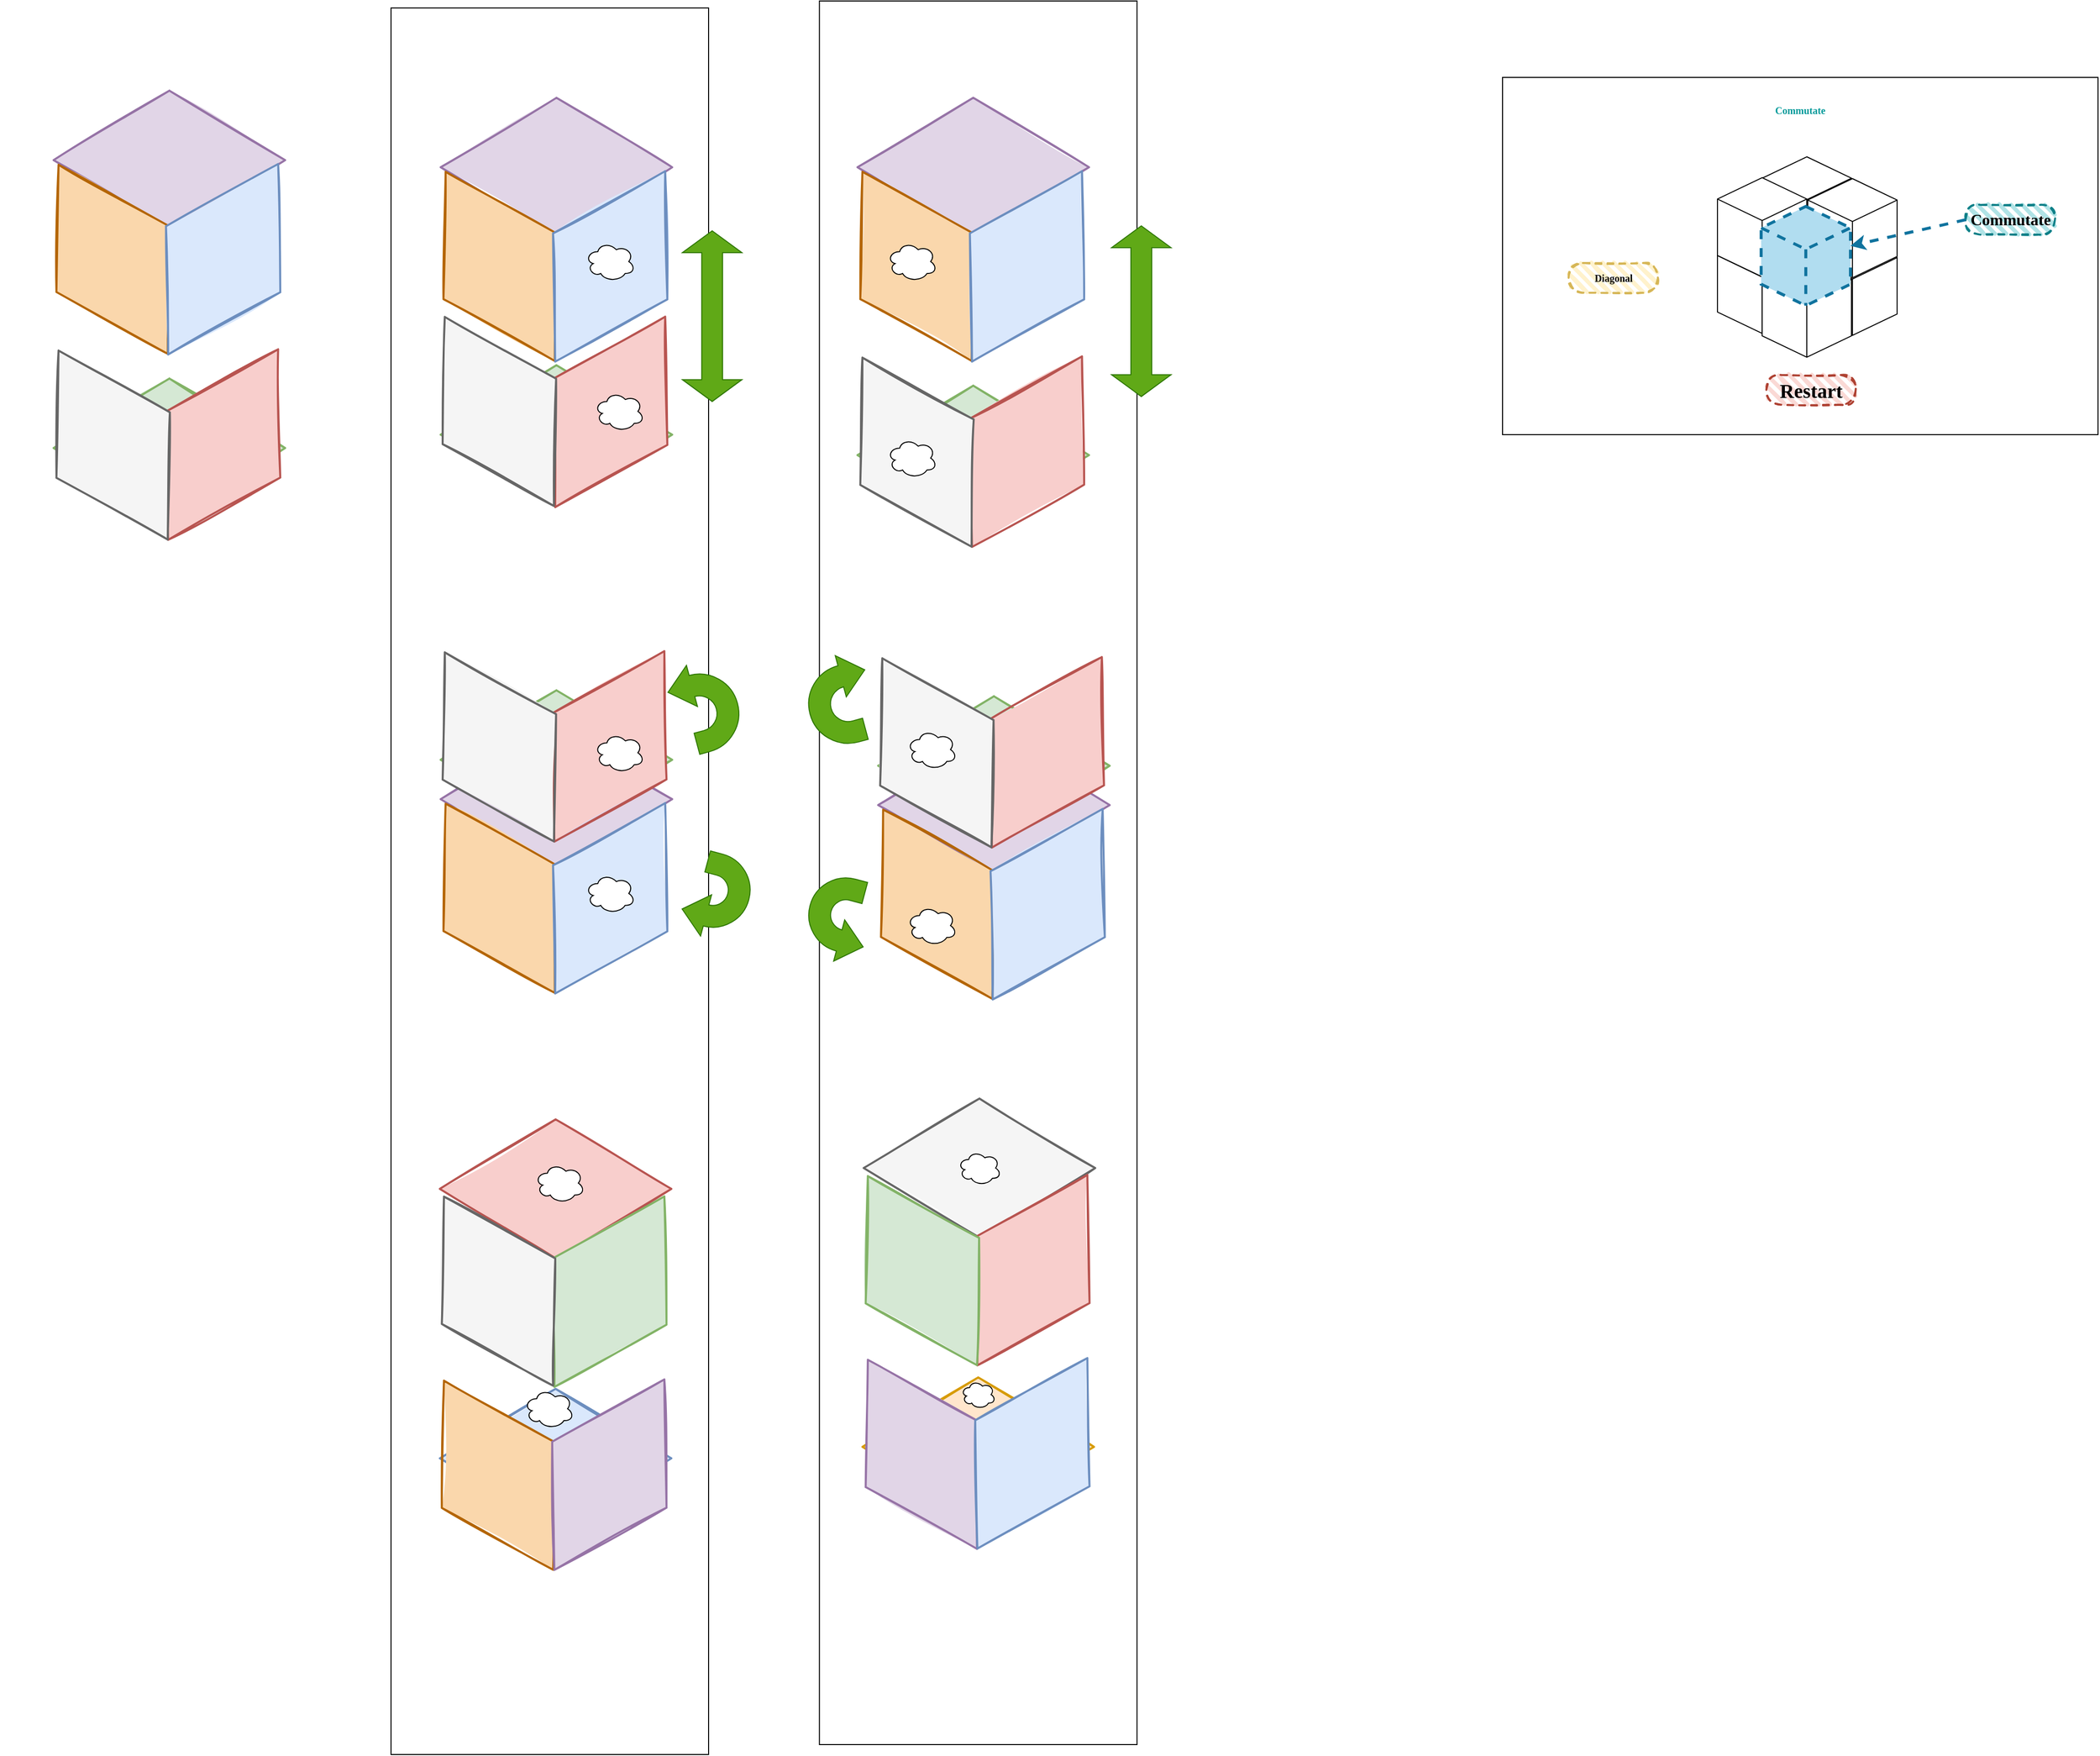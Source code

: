 <mxfile version="21.6.8" type="github">
  <diagram name="第 1 页" id="_g9lXYm47fpT5J8KI27-">
    <mxGraphModel dx="250" dy="1853" grid="1" gridSize="10" guides="1" tooltips="1" connect="1" arrows="1" fold="1" page="1" pageScale="1" pageWidth="827" pageHeight="1169" math="0" shadow="0">
      <root>
        <mxCell id="0" />
        <mxCell id="1" parent="0" />
        <mxCell id="emS_NjglVz8rNLvYVVVI-162" value="" style="rounded=0;whiteSpace=wrap;html=1;" vertex="1" parent="1">
          <mxGeometry x="2181.67" y="-77" width="320" height="1757" as="geometry" />
        </mxCell>
        <mxCell id="emS_NjglVz8rNLvYVVVI-142" value="" style="rounded=0;whiteSpace=wrap;html=1;" vertex="1" parent="1">
          <mxGeometry x="1750" y="-70" width="320" height="1760" as="geometry" />
        </mxCell>
        <mxCell id="emS_NjglVz8rNLvYVVVI-1" value="" style="rounded=0;whiteSpace=wrap;html=1;" vertex="1" parent="1">
          <mxGeometry x="2870.0" width="600" height="360" as="geometry" />
        </mxCell>
        <mxCell id="emS_NjglVz8rNLvYVVVI-2" value="" style="html=1;whiteSpace=wrap;shape=isoCube2;backgroundOutline=1;isoAngle=15;" vertex="1" parent="1">
          <mxGeometry x="3086.57" y="158" width="90" height="100" as="geometry" />
        </mxCell>
        <mxCell id="emS_NjglVz8rNLvYVVVI-3" value="" style="html=1;whiteSpace=wrap;shape=isoCube2;backgroundOutline=1;isoAngle=15;" vertex="1" parent="1">
          <mxGeometry x="3177.57" y="160" width="90" height="100" as="geometry" />
        </mxCell>
        <mxCell id="emS_NjglVz8rNLvYVVVI-4" value="" style="html=1;whiteSpace=wrap;shape=isoCube2;backgroundOutline=1;isoAngle=15;" vertex="1" parent="1">
          <mxGeometry x="3131.57" y="182" width="90" height="100" as="geometry" />
        </mxCell>
        <mxCell id="emS_NjglVz8rNLvYVVVI-5" value="" style="html=1;whiteSpace=wrap;shape=isoCube2;backgroundOutline=1;isoAngle=15;" vertex="1" parent="1">
          <mxGeometry x="3131.57" y="80" width="90" height="100" as="geometry" />
        </mxCell>
        <mxCell id="emS_NjglVz8rNLvYVVVI-6" value="" style="html=1;whiteSpace=wrap;shape=isoCube2;backgroundOutline=1;isoAngle=15;" vertex="1" parent="1">
          <mxGeometry x="3086.57" y="101" width="90" height="100" as="geometry" />
        </mxCell>
        <mxCell id="emS_NjglVz8rNLvYVVVI-7" value="" style="html=1;whiteSpace=wrap;shape=isoCube2;backgroundOutline=1;isoAngle=15;" vertex="1" parent="1">
          <mxGeometry x="3177.57" y="102" width="90" height="100" as="geometry" />
        </mxCell>
        <mxCell id="emS_NjglVz8rNLvYVVVI-8" value="" style="html=1;whiteSpace=wrap;shape=isoCube2;backgroundOutline=1;isoAngle=15;strokeColor=#10739e;fillColor=#b1ddf0;strokeWidth=3;dashed=1;" vertex="1" parent="1">
          <mxGeometry x="3130.57" y="130" width="90" height="100" as="geometry" />
        </mxCell>
        <mxCell id="emS_NjglVz8rNLvYVVVI-9" value="&lt;font size=&quot;1&quot; face=&quot;Comic Sans MS&quot;&gt;&lt;b style=&quot;font-size: 16px;&quot;&gt;Commutate&lt;/b&gt;&lt;/font&gt;" style="html=1;whiteSpace=wrap;shape=label;backgroundOutline=1;isoAngle=15;rounded=1;strokeWidth=2;fillWeight=4;hachureGap=8;hachureAngle=45;fillColor=#b0e3e6;sketch=1;arcSize=50;strokeColor=#0e8088;dashed=1;" vertex="1" parent="1">
          <mxGeometry x="3336.57" y="128.44" width="90" height="30" as="geometry" />
        </mxCell>
        <mxCell id="emS_NjglVz8rNLvYVVVI-11" value="&lt;font color=&quot;#009999&quot; size=&quot;1&quot; face=&quot;Comic Sans MS&quot;&gt;&lt;b style=&quot;&quot;&gt;Commutate&lt;br&gt;&lt;/b&gt;&lt;/font&gt;" style="html=1;whiteSpace=wrap;shape=label;backgroundOutline=1;isoAngle=15;rounded=1;strokeWidth=2;fillWeight=4;hachureGap=8;hachureAngle=45;fillColor=none;sketch=1;arcSize=50;strokeColor=none;" vertex="1" parent="1">
          <mxGeometry x="3090" y="18.44" width="160" height="30" as="geometry" />
        </mxCell>
        <mxCell id="emS_NjglVz8rNLvYVVVI-12" value="" style="endArrow=classic;html=1;rounded=1;exitX=0;exitY=0.5;exitDx=0;exitDy=0;strokeWidth=3;dashed=1;strokeColor=#10739E;" edge="1" parent="1" source="emS_NjglVz8rNLvYVVVI-9" target="emS_NjglVz8rNLvYVVVI-8">
          <mxGeometry width="50" height="50" relative="1" as="geometry">
            <mxPoint x="3306.57" y="301.44" as="sourcePoint" />
            <mxPoint x="3356.57" y="251.44" as="targetPoint" />
            <Array as="points" />
          </mxGeometry>
        </mxCell>
        <mxCell id="emS_NjglVz8rNLvYVVVI-28" value="&lt;font size=&quot;1&quot; style=&quot;&quot; face=&quot;Comic Sans MS&quot;&gt;&lt;b style=&quot;&quot;&gt;Diagonal&lt;/b&gt;&lt;/font&gt;" style="html=1;whiteSpace=wrap;shape=label;backgroundOutline=1;isoAngle=15;rounded=1;strokeWidth=2;fillWeight=4;hachureGap=8;hachureAngle=45;fillColor=#fff2cc;sketch=1;arcSize=50;strokeColor=#d6b656;dashed=1;" vertex="1" parent="1">
          <mxGeometry x="2936.57" y="187.0" width="90" height="30" as="geometry" />
        </mxCell>
        <mxCell id="emS_NjglVz8rNLvYVVVI-42" value="&lt;font face=&quot;Comic Sans MS&quot; style=&quot;font-size: 20px;&quot;&gt;&lt;b&gt;Restart&lt;/b&gt;&lt;/font&gt;" style="html=1;whiteSpace=wrap;shape=label;backgroundOutline=1;isoAngle=15;rounded=1;strokeWidth=2;fillWeight=4;hachureGap=8;hachureAngle=45;fillColor=#fad9d5;sketch=1;arcSize=50;strokeColor=#ae4132;dashed=1;" vertex="1" parent="1">
          <mxGeometry x="3135.81" y="299.88" width="90" height="30" as="geometry" />
        </mxCell>
        <mxCell id="emS_NjglVz8rNLvYVVVI-72" value="" style="html=1;whiteSpace=wrap;aspect=fixed;shape=rhombus;perimeter=rhombusPerimeter;strokeWidth=2;fillWeight=-1;hachureGap=8;fillStyle=solid;fillColor=#e1d5e7;sketch=1;strokeColor=#9673a6;" vertex="1" parent="1">
          <mxGeometry x="1410" y="13.39" width="233.33" height="140" as="geometry" />
        </mxCell>
        <mxCell id="emS_NjglVz8rNLvYVVVI-73" value="" style="html=1;whiteSpace=wrap;aspect=fixed;shape=rhombus;rotation=-120;fillColor=#fad7ac;strokeColor=#b46504;perimeter=rhombusPerimeter;strokeWidth=2;fillWeight=-1;hachureGap=8;fillStyle=solid;sketch=1;" vertex="1" parent="1">
          <mxGeometry x="1360" y="117.28" width="220" height="132" as="geometry" />
        </mxCell>
        <mxCell id="emS_NjglVz8rNLvYVVVI-74" value="" style="html=1;whiteSpace=wrap;aspect=fixed;shape=rhombus;rotation=120;fillColor=#dae8fc;strokeColor=#6c8ebf;perimeter=rhombusPerimeter;strokeWidth=2;fillWeight=-1;hachureGap=8;fillStyle=solid;sketch=1;" vertex="1" parent="1">
          <mxGeometry x="1470" y="116.78" width="221.67" height="133" as="geometry" />
        </mxCell>
        <mxCell id="emS_NjglVz8rNLvYVVVI-93" value="" style="html=1;whiteSpace=wrap;aspect=fixed;shape=rhombus;perimeter=rhombusPerimeter;strokeWidth=2;fillWeight=-1;hachureGap=8;fillStyle=solid;fillColor=#d5e8d4;sketch=1;strokeColor=#82b366;" vertex="1" parent="1">
          <mxGeometry x="1410" y="303.46" width="233.33" height="140" as="geometry" />
        </mxCell>
        <mxCell id="emS_NjglVz8rNLvYVVVI-81" value="" style="html=1;whiteSpace=wrap;aspect=fixed;shape=rhombus;rotation=120;fillColor=#f8cecc;strokeColor=#b85450;perimeter=rhombusPerimeter;strokeWidth=2;fillWeight=-1;hachureGap=8;fillStyle=solid;sketch=1;" vertex="1" parent="1">
          <mxGeometry x="1470" y="303.46" width="221.67" height="133" as="geometry" />
        </mxCell>
        <mxCell id="emS_NjglVz8rNLvYVVVI-80" value="" style="html=1;whiteSpace=wrap;aspect=fixed;shape=rhombus;rotation=-120;fillColor=#f5f5f5;strokeColor=#666666;perimeter=rhombusPerimeter;strokeWidth=2;fillWeight=-1;hachureGap=8;fillStyle=solid;sketch=1;fontColor=#333333;" vertex="1" parent="1">
          <mxGeometry x="1360" y="304.46" width="220" height="132" as="geometry" />
        </mxCell>
        <mxCell id="emS_NjglVz8rNLvYVVVI-98" value="" style="html=1;whiteSpace=wrap;aspect=fixed;shape=rhombus;perimeter=rhombusPerimeter;strokeWidth=2;fillWeight=-1;hachureGap=8;fillStyle=solid;fillColor=#e1d5e7;sketch=1;strokeColor=#9673a6;" vertex="1" parent="1">
          <mxGeometry x="1800" y="20.54" width="233.33" height="140" as="geometry" />
        </mxCell>
        <mxCell id="emS_NjglVz8rNLvYVVVI-99" value="" style="html=1;whiteSpace=wrap;aspect=fixed;shape=rhombus;rotation=-120;fillColor=#fad7ac;strokeColor=#b46504;perimeter=rhombusPerimeter;strokeWidth=2;fillWeight=-1;hachureGap=8;fillStyle=solid;sketch=1;" vertex="1" parent="1">
          <mxGeometry x="1750" y="124.43" width="220" height="132" as="geometry" />
        </mxCell>
        <mxCell id="emS_NjglVz8rNLvYVVVI-100" value="" style="html=1;whiteSpace=wrap;aspect=fixed;shape=rhombus;rotation=120;fillColor=#dae8fc;strokeColor=#6c8ebf;perimeter=rhombusPerimeter;strokeWidth=2;fillWeight=-1;hachureGap=8;fillStyle=solid;sketch=1;" vertex="1" parent="1">
          <mxGeometry x="1860" y="123.93" width="221.67" height="133" as="geometry" />
        </mxCell>
        <mxCell id="emS_NjglVz8rNLvYVVVI-101" value="" style="html=1;whiteSpace=wrap;aspect=fixed;shape=rhombus;perimeter=rhombusPerimeter;strokeWidth=2;fillWeight=-1;hachureGap=8;fillStyle=solid;fillColor=#d5e8d4;sketch=1;strokeColor=#82b366;" vertex="1" parent="1">
          <mxGeometry x="1800" y="290.0" width="233.33" height="140" as="geometry" />
        </mxCell>
        <mxCell id="emS_NjglVz8rNLvYVVVI-102" value="" style="html=1;whiteSpace=wrap;aspect=fixed;shape=rhombus;rotation=120;fillColor=#f8cecc;strokeColor=#b85450;perimeter=rhombusPerimeter;strokeWidth=2;fillWeight=-1;hachureGap=8;fillStyle=solid;sketch=1;" vertex="1" parent="1">
          <mxGeometry x="1860.01" y="270.58" width="221.67" height="133" as="geometry" />
        </mxCell>
        <mxCell id="emS_NjglVz8rNLvYVVVI-103" value="" style="html=1;whiteSpace=wrap;aspect=fixed;shape=rhombus;rotation=-120;fillColor=#f5f5f5;strokeColor=#666666;perimeter=rhombusPerimeter;strokeWidth=2;fillWeight=-1;hachureGap=8;fillStyle=solid;sketch=1;fontColor=#333333;" vertex="1" parent="1">
          <mxGeometry x="1749.17" y="270.58" width="220" height="132" as="geometry" />
        </mxCell>
        <mxCell id="emS_NjglVz8rNLvYVVVI-104" value="" style="ellipse;shape=cloud;whiteSpace=wrap;html=1;" vertex="1" parent="1">
          <mxGeometry x="1945.84" y="165.58" width="50" height="40" as="geometry" />
        </mxCell>
        <mxCell id="emS_NjglVz8rNLvYVVVI-105" value="" style="ellipse;shape=cloud;whiteSpace=wrap;html=1;" vertex="1" parent="1">
          <mxGeometry x="1955.01" y="316.58" width="50" height="40" as="geometry" />
        </mxCell>
        <mxCell id="emS_NjglVz8rNLvYVVVI-120" value="" style="html=1;whiteSpace=wrap;aspect=fixed;shape=rhombus;perimeter=rhombusPerimeter;strokeWidth=2;fillWeight=-1;hachureGap=8;fillStyle=solid;fillColor=#e1d5e7;sketch=1;strokeColor=#9673a6;" vertex="1" parent="1">
          <mxGeometry x="2220" y="20.54" width="233.33" height="140" as="geometry" />
        </mxCell>
        <mxCell id="emS_NjglVz8rNLvYVVVI-121" value="" style="html=1;whiteSpace=wrap;aspect=fixed;shape=rhombus;rotation=-120;fillColor=#fad7ac;strokeColor=#b46504;perimeter=rhombusPerimeter;strokeWidth=2;fillWeight=-1;hachureGap=8;fillStyle=solid;sketch=1;" vertex="1" parent="1">
          <mxGeometry x="2170" y="124.43" width="220" height="132" as="geometry" />
        </mxCell>
        <mxCell id="emS_NjglVz8rNLvYVVVI-122" value="" style="html=1;whiteSpace=wrap;aspect=fixed;shape=rhombus;rotation=120;fillColor=#dae8fc;strokeColor=#6c8ebf;perimeter=rhombusPerimeter;strokeWidth=2;fillWeight=-1;hachureGap=8;fillStyle=solid;sketch=1;" vertex="1" parent="1">
          <mxGeometry x="2280" y="123.93" width="221.67" height="133" as="geometry" />
        </mxCell>
        <mxCell id="emS_NjglVz8rNLvYVVVI-123" value="" style="html=1;whiteSpace=wrap;aspect=fixed;shape=rhombus;perimeter=rhombusPerimeter;strokeWidth=2;fillWeight=-1;hachureGap=8;fillStyle=solid;fillColor=#d5e8d4;sketch=1;strokeColor=#82b366;" vertex="1" parent="1">
          <mxGeometry x="2220" y="310.61" width="233.33" height="140" as="geometry" />
        </mxCell>
        <mxCell id="emS_NjglVz8rNLvYVVVI-124" value="" style="html=1;whiteSpace=wrap;aspect=fixed;shape=rhombus;rotation=120;fillColor=#f8cecc;strokeColor=#b85450;perimeter=rhombusPerimeter;strokeWidth=2;fillWeight=-1;hachureGap=8;fillStyle=solid;sketch=1;" vertex="1" parent="1">
          <mxGeometry x="2280" y="310.61" width="221.67" height="133" as="geometry" />
        </mxCell>
        <mxCell id="emS_NjglVz8rNLvYVVVI-125" value="" style="html=1;whiteSpace=wrap;aspect=fixed;shape=rhombus;rotation=-120;fillColor=#f5f5f5;strokeColor=#666666;perimeter=rhombusPerimeter;strokeWidth=2;fillWeight=-1;hachureGap=8;fillStyle=solid;sketch=1;fontColor=#333333;" vertex="1" parent="1">
          <mxGeometry x="2170" y="311.61" width="220" height="132" as="geometry" />
        </mxCell>
        <mxCell id="emS_NjglVz8rNLvYVVVI-126" value="" style="ellipse;shape=cloud;whiteSpace=wrap;html=1;" vertex="1" parent="1">
          <mxGeometry x="2250" y="165.58" width="50" height="40" as="geometry" />
        </mxCell>
        <mxCell id="emS_NjglVz8rNLvYVVVI-127" value="" style="ellipse;shape=cloud;whiteSpace=wrap;html=1;" vertex="1" parent="1">
          <mxGeometry x="2250" y="363.58" width="50" height="40" as="geometry" />
        </mxCell>
        <mxCell id="emS_NjglVz8rNLvYVVVI-134" value="" style="html=1;whiteSpace=wrap;aspect=fixed;shape=rhombus;perimeter=rhombusPerimeter;strokeWidth=2;fillWeight=-1;hachureGap=8;fillStyle=solid;fillColor=#e1d5e7;sketch=1;strokeColor=#9673a6;" vertex="1" parent="1">
          <mxGeometry x="1800" y="657.3" width="233.33" height="140" as="geometry" />
        </mxCell>
        <mxCell id="emS_NjglVz8rNLvYVVVI-135" value="" style="html=1;whiteSpace=wrap;aspect=fixed;shape=rhombus;rotation=-120;fillColor=#fad7ac;strokeColor=#b46504;perimeter=rhombusPerimeter;strokeWidth=2;fillWeight=-1;hachureGap=8;fillStyle=solid;sketch=1;" vertex="1" parent="1">
          <mxGeometry x="1750" y="761.19" width="220" height="132" as="geometry" />
        </mxCell>
        <mxCell id="emS_NjglVz8rNLvYVVVI-136" value="" style="html=1;whiteSpace=wrap;aspect=fixed;shape=rhombus;rotation=120;fillColor=#dae8fc;strokeColor=#6c8ebf;perimeter=rhombusPerimeter;strokeWidth=2;fillWeight=-1;hachureGap=8;fillStyle=solid;sketch=1;" vertex="1" parent="1">
          <mxGeometry x="1860" y="760.69" width="221.67" height="133" as="geometry" />
        </mxCell>
        <mxCell id="emS_NjglVz8rNLvYVVVI-137" value="" style="html=1;whiteSpace=wrap;aspect=fixed;shape=rhombus;perimeter=rhombusPerimeter;strokeWidth=2;fillWeight=-1;hachureGap=8;fillStyle=solid;fillColor=#d5e8d4;sketch=1;strokeColor=#82b366;" vertex="1" parent="1">
          <mxGeometry x="1800" y="617.66" width="233.33" height="140" as="geometry" />
        </mxCell>
        <mxCell id="emS_NjglVz8rNLvYVVVI-138" value="" style="html=1;whiteSpace=wrap;aspect=fixed;shape=rhombus;rotation=120;fillColor=#f8cecc;strokeColor=#b85450;perimeter=rhombusPerimeter;strokeWidth=2;fillWeight=-1;hachureGap=8;fillStyle=solid;sketch=1;" vertex="1" parent="1">
          <mxGeometry x="1859.17" y="607.62" width="221.67" height="133" as="geometry" />
        </mxCell>
        <mxCell id="emS_NjglVz8rNLvYVVVI-139" value="" style="html=1;whiteSpace=wrap;aspect=fixed;shape=rhombus;rotation=-120;fillColor=#f5f5f5;strokeColor=#666666;perimeter=rhombusPerimeter;strokeWidth=2;fillWeight=-1;hachureGap=8;fillStyle=solid;sketch=1;fontColor=#333333;" vertex="1" parent="1">
          <mxGeometry x="1749.17" y="608.62" width="220" height="132" as="geometry" />
        </mxCell>
        <mxCell id="emS_NjglVz8rNLvYVVVI-140" value="" style="ellipse;shape=cloud;whiteSpace=wrap;html=1;" vertex="1" parent="1">
          <mxGeometry x="1945.84" y="802.34" width="50" height="40" as="geometry" />
        </mxCell>
        <mxCell id="emS_NjglVz8rNLvYVVVI-141" value="" style="ellipse;shape=cloud;whiteSpace=wrap;html=1;" vertex="1" parent="1">
          <mxGeometry x="1955.01" y="660.59" width="50" height="40" as="geometry" />
        </mxCell>
        <mxCell id="emS_NjglVz8rNLvYVVVI-147" value="" style="html=1;whiteSpace=wrap;aspect=fixed;shape=rhombus;perimeter=rhombusPerimeter;strokeWidth=2;fillWeight=-1;hachureGap=8;fillStyle=solid;fillColor=#dae8fc;sketch=1;strokeColor=#6c8ebf;" vertex="1" parent="1">
          <mxGeometry x="1799.17" y="1321.55" width="233.33" height="140" as="geometry" />
        </mxCell>
        <mxCell id="emS_NjglVz8rNLvYVVVI-148" value="" style="html=1;whiteSpace=wrap;aspect=fixed;shape=rhombus;rotation=-120;fillColor=#fad7ac;strokeColor=#b46504;perimeter=rhombusPerimeter;strokeWidth=2;fillWeight=-1;hachureGap=8;fillStyle=solid;sketch=1;" vertex="1" parent="1">
          <mxGeometry x="1748.34" y="1342.55" width="220" height="132" as="geometry" />
        </mxCell>
        <mxCell id="emS_NjglVz8rNLvYVVVI-149" value="" style="html=1;whiteSpace=wrap;aspect=fixed;shape=rhombus;rotation=120;fillColor=#e1d5e7;strokeColor=#9673a6;perimeter=rhombusPerimeter;strokeWidth=2;fillWeight=-1;hachureGap=8;fillStyle=solid;sketch=1;" vertex="1" parent="1">
          <mxGeometry x="1859.17" y="1341.55" width="221.67" height="133" as="geometry" />
        </mxCell>
        <mxCell id="emS_NjglVz8rNLvYVVVI-150" value="" style="html=1;whiteSpace=wrap;aspect=fixed;shape=rhombus;perimeter=rhombusPerimeter;strokeWidth=2;fillWeight=-1;hachureGap=8;fillStyle=solid;fillColor=#f8cecc;sketch=1;strokeColor=#b85450;" vertex="1" parent="1">
          <mxGeometry x="1799.17" y="1050" width="233.33" height="140" as="geometry" />
        </mxCell>
        <mxCell id="emS_NjglVz8rNLvYVVVI-151" value="" style="html=1;whiteSpace=wrap;aspect=fixed;shape=rhombus;rotation=120;fillColor=#d5e8d4;strokeColor=#82b366;perimeter=rhombusPerimeter;strokeWidth=2;fillWeight=-1;hachureGap=8;fillStyle=solid;sketch=1;" vertex="1" parent="1">
          <mxGeometry x="1859.17" y="1157.09" width="221.67" height="133" as="geometry" />
        </mxCell>
        <mxCell id="emS_NjglVz8rNLvYVVVI-152" value="" style="html=1;whiteSpace=wrap;aspect=fixed;shape=rhombus;rotation=-120;fillColor=#f5f5f5;strokeColor=#666666;perimeter=rhombusPerimeter;strokeWidth=2;fillWeight=-1;hachureGap=8;fillStyle=solid;sketch=1;fontColor=#333333;" vertex="1" parent="1">
          <mxGeometry x="1748.34" y="1157.09" width="220" height="132" as="geometry" />
        </mxCell>
        <mxCell id="emS_NjglVz8rNLvYVVVI-153" value="" style="ellipse;shape=cloud;whiteSpace=wrap;html=1;" vertex="1" parent="1">
          <mxGeometry x="1884.17" y="1321.55" width="50" height="40" as="geometry" />
        </mxCell>
        <mxCell id="emS_NjglVz8rNLvYVVVI-154" value="" style="ellipse;shape=cloud;whiteSpace=wrap;html=1;" vertex="1" parent="1">
          <mxGeometry x="1895.01" y="1094.21" width="50" height="40" as="geometry" />
        </mxCell>
        <mxCell id="emS_NjglVz8rNLvYVVVI-156" value="" style="html=1;shadow=0;dashed=0;align=center;verticalAlign=middle;shape=mxgraph.arrows2.uTurnArrow;dy=11;arrowHead=43;dx2=25;rotation=-165;fillColor=#60a917;fontColor=#ffffff;strokeColor=#2D7600;" vertex="1" parent="1">
          <mxGeometry x="2060" y="784.47" width="50" height="85.44" as="geometry" />
        </mxCell>
        <mxCell id="emS_NjglVz8rNLvYVVVI-157" value="" style="html=1;shadow=0;dashed=0;align=center;verticalAlign=middle;shape=mxgraph.arrows2.uTurnArrow;dy=11;arrowHead=43;dx2=25;rotation=-15;flipH=1;fillColor=#60a917;fontColor=#ffffff;strokeColor=#2D7600;" vertex="1" parent="1">
          <mxGeometry x="2048.59" y="587.12" width="50" height="90.04" as="geometry" />
        </mxCell>
        <mxCell id="emS_NjglVz8rNLvYVVVI-161" value="" style="html=1;shadow=0;dashed=0;align=center;verticalAlign=middle;shape=mxgraph.arrows2.twoWayArrow;dy=0.65;dx=22;rotation=-90;fillColor=#60a917;fontColor=#ffffff;strokeColor=#2D7600;" vertex="1" parent="1">
          <mxGeometry x="1987.59" y="210.58" width="172" height="60" as="geometry" />
        </mxCell>
        <mxCell id="emS_NjglVz8rNLvYVVVI-163" value="" style="html=1;whiteSpace=wrap;aspect=fixed;shape=rhombus;perimeter=rhombusPerimeter;strokeWidth=2;fillWeight=-1;hachureGap=8;fillStyle=solid;fillColor=#e1d5e7;sketch=1;strokeColor=#9673a6;" vertex="1" parent="1">
          <mxGeometry x="2240.83" y="663.28" width="233.33" height="140" as="geometry" />
        </mxCell>
        <mxCell id="emS_NjglVz8rNLvYVVVI-164" value="" style="html=1;whiteSpace=wrap;aspect=fixed;shape=rhombus;rotation=-120;fillColor=#fad7ac;strokeColor=#b46504;perimeter=rhombusPerimeter;strokeWidth=2;fillWeight=-1;hachureGap=8;fillStyle=solid;sketch=1;" vertex="1" parent="1">
          <mxGeometry x="2190.83" y="767.17" width="220" height="132" as="geometry" />
        </mxCell>
        <mxCell id="emS_NjglVz8rNLvYVVVI-165" value="" style="html=1;whiteSpace=wrap;aspect=fixed;shape=rhombus;rotation=120;fillColor=#dae8fc;strokeColor=#6c8ebf;perimeter=rhombusPerimeter;strokeWidth=2;fillWeight=-1;hachureGap=8;fillStyle=solid;sketch=1;" vertex="1" parent="1">
          <mxGeometry x="2300.83" y="766.67" width="221.67" height="133" as="geometry" />
        </mxCell>
        <mxCell id="emS_NjglVz8rNLvYVVVI-166" value="" style="html=1;whiteSpace=wrap;aspect=fixed;shape=rhombus;perimeter=rhombusPerimeter;strokeWidth=2;fillWeight=-1;hachureGap=8;fillStyle=solid;fillColor=#d5e8d4;sketch=1;strokeColor=#82b366;" vertex="1" parent="1">
          <mxGeometry x="2240.83" y="623.64" width="233.33" height="140" as="geometry" />
        </mxCell>
        <mxCell id="emS_NjglVz8rNLvYVVVI-167" value="" style="html=1;whiteSpace=wrap;aspect=fixed;shape=rhombus;rotation=120;fillColor=#f8cecc;strokeColor=#b85450;perimeter=rhombusPerimeter;strokeWidth=2;fillWeight=-1;hachureGap=8;fillStyle=solid;sketch=1;" vertex="1" parent="1">
          <mxGeometry x="2300" y="613.6" width="221.67" height="133" as="geometry" />
        </mxCell>
        <mxCell id="emS_NjglVz8rNLvYVVVI-168" value="" style="html=1;whiteSpace=wrap;aspect=fixed;shape=rhombus;rotation=-120;fillColor=#f5f5f5;strokeColor=#666666;perimeter=rhombusPerimeter;strokeWidth=2;fillWeight=-1;hachureGap=8;fillStyle=solid;sketch=1;fontColor=#333333;" vertex="1" parent="1">
          <mxGeometry x="2190" y="614.6" width="220" height="132" as="geometry" />
        </mxCell>
        <mxCell id="emS_NjglVz8rNLvYVVVI-169" value="" style="ellipse;shape=cloud;whiteSpace=wrap;html=1;" vertex="1" parent="1">
          <mxGeometry x="2270" y="657.3" width="50" height="40" as="geometry" />
        </mxCell>
        <mxCell id="emS_NjglVz8rNLvYVVVI-170" value="" style="ellipse;shape=cloud;whiteSpace=wrap;html=1;" vertex="1" parent="1">
          <mxGeometry x="2270" y="834.66" width="50" height="40" as="geometry" />
        </mxCell>
        <mxCell id="emS_NjglVz8rNLvYVVVI-171" value="" style="html=1;shadow=0;dashed=0;align=center;verticalAlign=middle;shape=mxgraph.arrows2.uTurnArrow;dy=11;arrowHead=43;dx2=25;rotation=-15;flipH=0;fillColor=#60a917;fontColor=#ffffff;strokeColor=#2D7600;" vertex="1" parent="1">
          <mxGeometry x="2170" y="585" width="50" height="90.04" as="geometry" />
        </mxCell>
        <mxCell id="emS_NjglVz8rNLvYVVVI-172" value="" style="html=1;shadow=0;dashed=0;align=center;verticalAlign=middle;shape=mxgraph.arrows2.uTurnArrow;dy=11;arrowHead=43;dx2=25;rotation=-165;fillColor=#60a917;fontColor=#ffffff;strokeColor=#2D7600;flipH=1;" vertex="1" parent="1">
          <mxGeometry x="2170" y="803.28" width="50" height="85.44" as="geometry" />
        </mxCell>
        <mxCell id="emS_NjglVz8rNLvYVVVI-173" value="" style="html=1;whiteSpace=wrap;aspect=fixed;shape=rhombus;perimeter=rhombusPerimeter;strokeWidth=2;fillWeight=-1;hachureGap=8;fillStyle=solid;fillColor=#ffe6cc;sketch=1;strokeColor=#d79b00;" vertex="1" parent="1">
          <mxGeometry x="2225.01" y="1310" width="233.33" height="140" as="geometry" />
        </mxCell>
        <mxCell id="emS_NjglVz8rNLvYVVVI-174" value="" style="html=1;whiteSpace=wrap;aspect=fixed;shape=rhombus;rotation=-120;fillColor=#e1d5e7;strokeColor=#9673a6;perimeter=rhombusPerimeter;strokeWidth=2;fillWeight=-1;hachureGap=8;fillStyle=solid;sketch=1;" vertex="1" parent="1">
          <mxGeometry x="2175.42" y="1321.55" width="220" height="132" as="geometry" />
        </mxCell>
        <mxCell id="emS_NjglVz8rNLvYVVVI-175" value="" style="html=1;whiteSpace=wrap;aspect=fixed;shape=rhombus;rotation=120;fillColor=#dae8fc;strokeColor=#6c8ebf;perimeter=rhombusPerimeter;strokeWidth=2;fillWeight=-1;hachureGap=8;fillStyle=solid;sketch=1;" vertex="1" parent="1">
          <mxGeometry x="2285.42" y="1320.0" width="221.67" height="133" as="geometry" />
        </mxCell>
        <mxCell id="emS_NjglVz8rNLvYVVVI-176" value="" style="html=1;whiteSpace=wrap;aspect=fixed;shape=rhombus;perimeter=rhombusPerimeter;strokeWidth=2;fillWeight=-1;hachureGap=8;fillStyle=solid;sketch=1;fillColor=#f5f5f5;fontColor=#333333;strokeColor=#666666;" vertex="1" parent="1">
          <mxGeometry x="2226.25" y="1029" width="233.33" height="140" as="geometry" />
        </mxCell>
        <mxCell id="emS_NjglVz8rNLvYVVVI-177" value="" style="html=1;whiteSpace=wrap;aspect=fixed;shape=rhombus;rotation=120;fillColor=#f8cecc;strokeColor=#b85450;perimeter=rhombusPerimeter;strokeWidth=2;fillWeight=-1;hachureGap=8;fillStyle=solid;sketch=1;" vertex="1" parent="1">
          <mxGeometry x="2285.42" y="1135.38" width="221.67" height="133" as="geometry" />
        </mxCell>
        <mxCell id="emS_NjglVz8rNLvYVVVI-178" value="" style="html=1;whiteSpace=wrap;aspect=fixed;shape=rhombus;rotation=-120;fillColor=#d5e8d4;strokeColor=#82b366;perimeter=rhombusPerimeter;strokeWidth=2;fillWeight=-1;hachureGap=8;fillStyle=solid;sketch=1;" vertex="1" parent="1">
          <mxGeometry x="2175.42" y="1136.38" width="220" height="132" as="geometry" />
        </mxCell>
        <mxCell id="emS_NjglVz8rNLvYVVVI-179" value="" style="ellipse;shape=cloud;whiteSpace=wrap;html=1;" vertex="1" parent="1">
          <mxGeometry x="2321.25" y="1081.69" width="43.33" height="34.62" as="geometry" />
        </mxCell>
        <mxCell id="emS_NjglVz8rNLvYVVVI-180" value="" style="ellipse;shape=cloud;whiteSpace=wrap;html=1;" vertex="1" parent="1">
          <mxGeometry x="2324.39" y="1313.1" width="34.58" height="28.45" as="geometry" />
        </mxCell>
        <mxCell id="emS_NjglVz8rNLvYVVVI-182" value="" style="html=1;shadow=0;dashed=0;align=center;verticalAlign=middle;shape=mxgraph.arrows2.twoWayArrow;dy=0.65;dx=22;rotation=-90;fillColor=#60a917;fontColor=#ffffff;strokeColor=#2D7600;" vertex="1" parent="1">
          <mxGeometry x="2420" y="205.58" width="172" height="60" as="geometry" />
        </mxCell>
      </root>
    </mxGraphModel>
  </diagram>
</mxfile>
